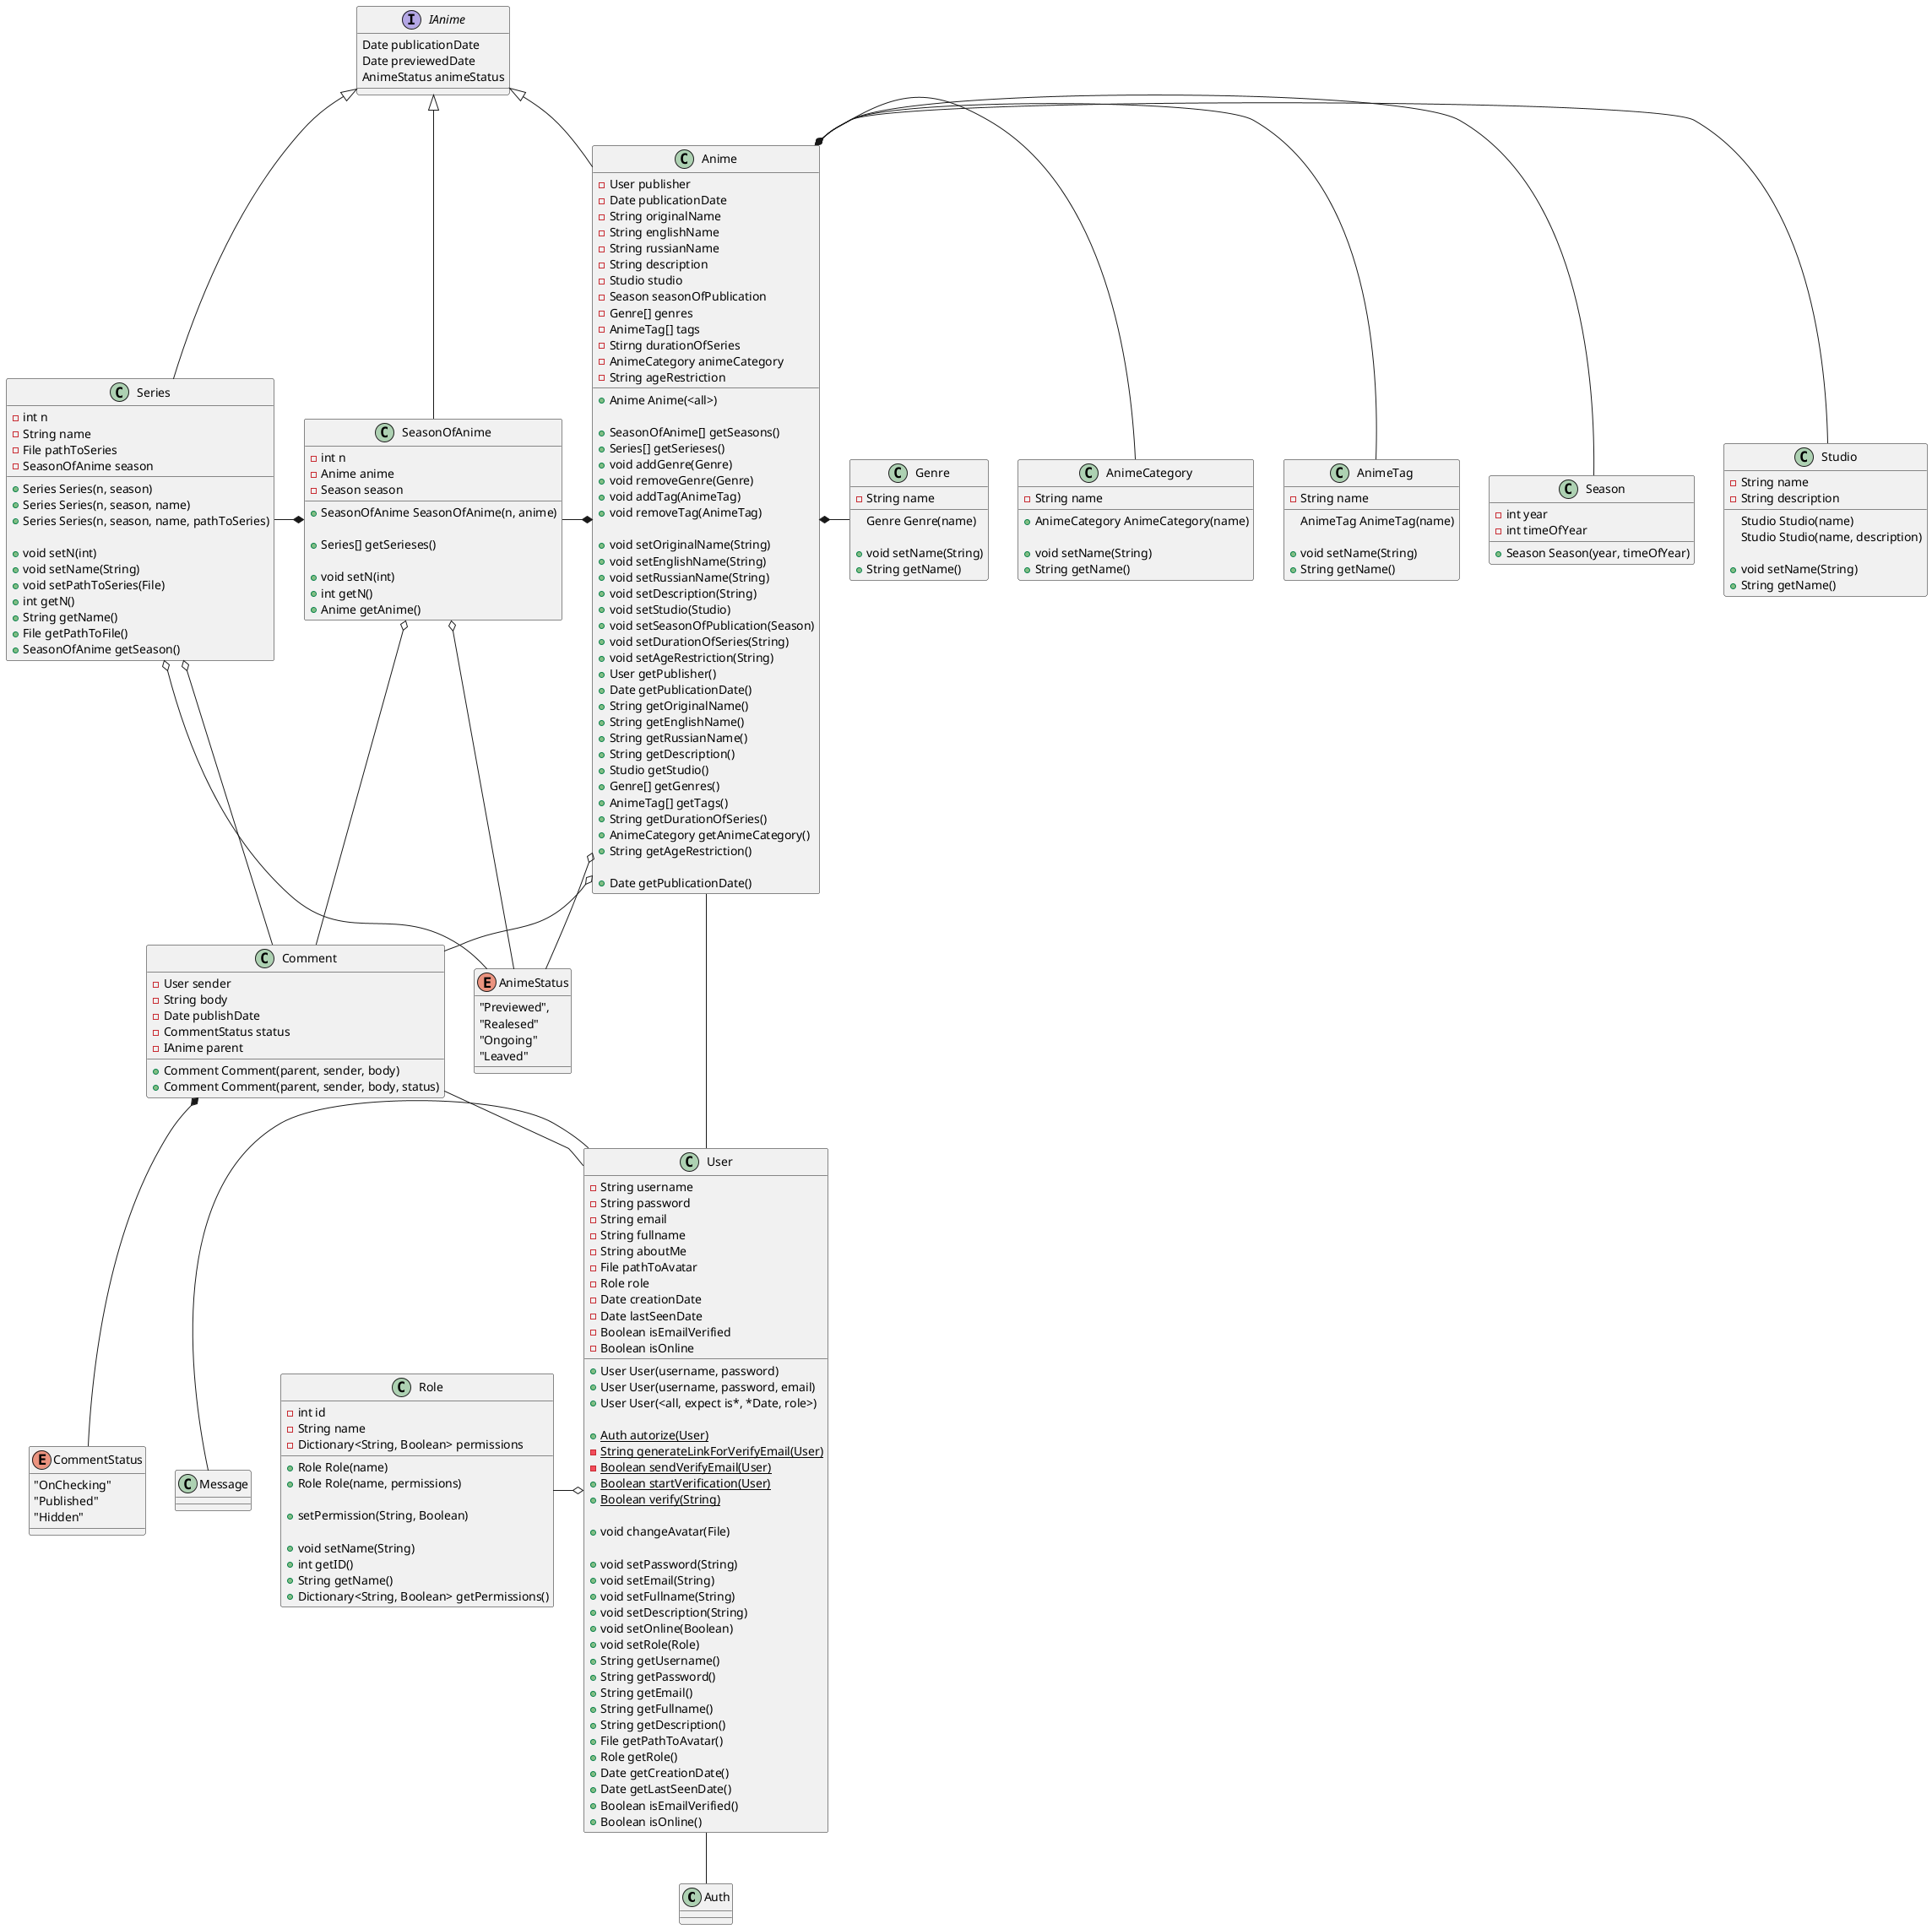 @startuml class

class Auth {
    
}

class Role {
    - int id
    - String name
    - Dictionary<String, Boolean> permissions
    
    + Role Role(name)
    + Role Role(name, permissions)

    + setPermission(String, Boolean)

    + void setName(String)
    + int getID()
    + String getName()
    + Dictionary<String, Boolean> getPermissions()
}

class User {
    - String username
    - String password
    - String email
    - String fullname
    - String aboutMe
    - File pathToAvatar
    - Role role
    - Date creationDate
    - Date lastSeenDate
    - Boolean isEmailVerified
    - Boolean isOnline

    + User User(username, password)
    + User User(username, password, email)
    + User User(<all, expect is*, *Date, role>)

    + {static} Auth autorize(User)
    - {static} String generateLinkForVerifyEmail(User)
    - {static} Boolean sendVerifyEmail(User)
    + {static} Boolean startVerification(User)
    + {static} Boolean verify(String)

    + void changeAvatar(File)

    + void setPassword(String)
    + void setEmail(String)
    + void setFullname(String)
    + void setDescription(String)
    + void setOnline(Boolean)
    + void setRole(Role)
    + String getUsername()
    + String getPassword()
    + String getEmail()
    + String getFullname()
    + String getDescription()
    + File getPathToAvatar()
    + Role getRole()
    + Date getCreationDate()
    + Date getLastSeenDate()
    + Boolean isEmailVerified()
    + Boolean isOnline()
}

interface IAnime {
    Date publicationDate
    Date previewedDate
    AnimeStatus animeStatus
}

class Series {
    - int n
    - String name
    - File pathToSeries
    - SeasonOfAnime season

    + Series Series(n, season)
    + Series Series(n, season, name)
    + Series Series(n, season, name, pathToSeries)

    + void setN(int)
    + void setName(String)
    + void setPathToSeries(File)
    + int getN()
    + String getName()
    + File getPathToFile()
    + SeasonOfAnime getSeason()

}

class SeasonOfAnime {
    - int n
    - Anime anime
    - Season season

    + SeasonOfAnime SeasonOfAnime(n, anime)

    + Series[] getSerieses()

    + void setN(int)
    + int getN()
    + Anime getAnime()
}

class Anime {
    - User publisher
    - Date publicationDate
    - String originalName
    - String englishName
    - String russianName
    - String description
    - Studio studio
    - Season seasonOfPublication
    - Genre[] genres
    - AnimeTag[] tags
    - Stirng durationOfSeries
    - AnimeCategory animeCategory
    - String ageRestriction
    
    + Anime Anime(<all>)

    + SeasonOfAnime[] getSeasons()
    + Series[] getSerieses()
    + void addGenre(Genre)
    + void removeGenre(Genre)
    + void addTag(AnimeTag)
    + void removeTag(AnimeTag)

    + void setOriginalName(String)
    + void setEnglishName(String)
    + void setRussianName(String)
    + void setDescription(String)
    + void setStudio(Studio)
    + void setSeasonOfPublication(Season)
    + void setDurationOfSeries(String)
    + void setAgeRestriction(String)
    + User getPublisher()
    + Date getPublicationDate()
    + String getOriginalName()
    + String getEnglishName()
    + String getRussianName()
    + String getDescription()
    + Studio getStudio()
    + Genre[] getGenres()
    + AnimeTag[] getTags()
    + String getDurationOfSeries()
    + AnimeCategory getAnimeCategory()
    + String getAgeRestriction()

    + Date getPublicationDate()
}

class AnimeCategory {
    - String name
    
    + AnimeCategory AnimeCategory(name)

    + void setName(String)
    + String getName()

}

class AnimeTag {
    - String name

    AnimeTag AnimeTag(name)

    + void setName(String)
    + String getName()
}

class Genre {
    - String name

    Genre Genre(name)

    + void setName(String)
    + String getName()
}

class Studio {
    - String name
    - String description

    Studio Studio(name)
    Studio Studio(name, description)

    + void setName(String)
    + String getName()
}

class Season {
    - int year
    - int timeOfYear

    + Season Season(year, timeOfYear)
}

enum AnimeStatus {
    "Previewed",
    "Realesed"
    "Ongoing"
    "Leaved"
}

class Comment {
    - User sender
    - String body
    - Date publishDate
    - CommentStatus status
    - IAnime parent

    + Comment Comment(parent, sender, body)
    + Comment Comment(parent, sender, body, status)

}

enum CommentStatus {
    "OnChecking"
    "Published"
    "Hidden"
}

User o-left- Role
User -down- Auth
User -left- Message
User -- Anime

IAnime <|-- Anime
IAnime <|-- SeasonOfAnime
IAnime <|-- Series

Anime *-left- SeasonOfAnime
SeasonOfAnime *-left- Series

Anime *-right- AnimeCategory
Anime *-right- Genre
Anime o-right- Studio
Anime o-right- Season
Anime *-right- AnimeTag
Anime o-down- AnimeStatus
SeasonOfAnime o-down- AnimeStatus
Series o-down- AnimeStatus

Comment *-- CommentStatus
Comment -- User
Anime o-- Comment
SeasonOfAnime o-- Comment
Series o-- Comment

@enduml